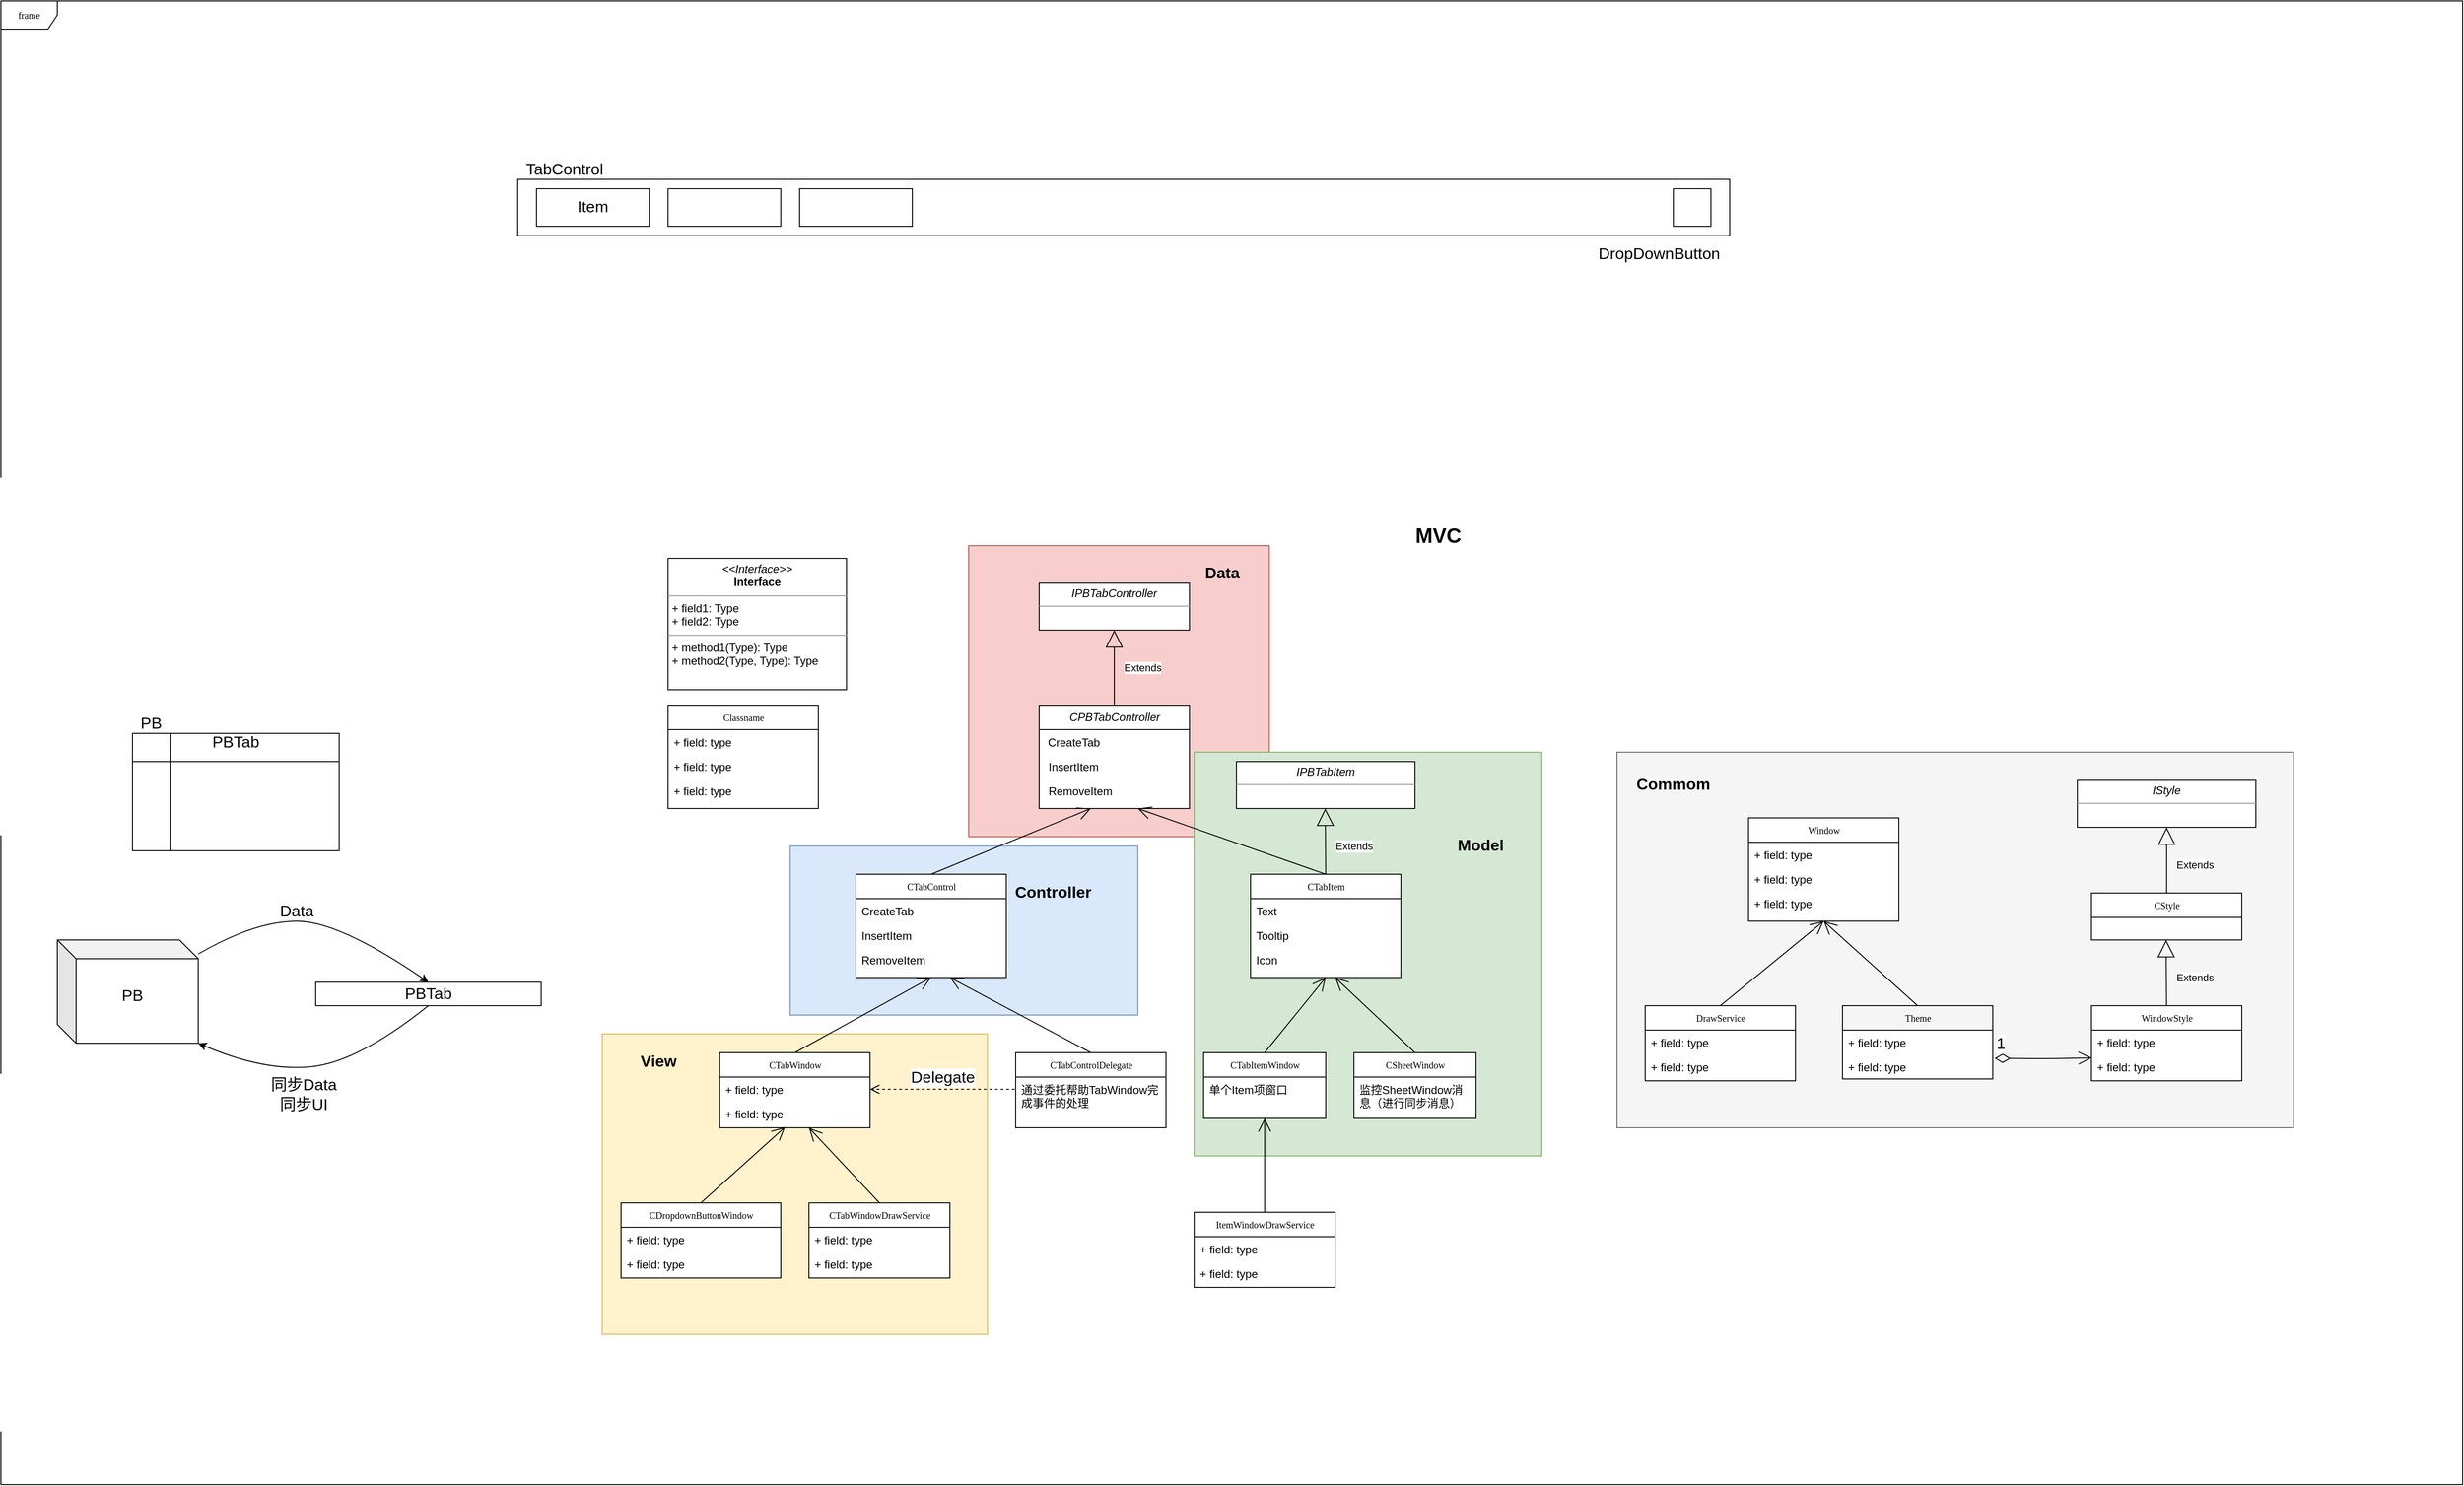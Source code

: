 <mxfile version="14.9.6" type="device"><diagram name="Page-1" id="c4acf3e9-155e-7222-9cf6-157b1a14988f"><mxGraphModel dx="3268" dy="2506" grid="1" gridSize="10" guides="1" tooltips="1" connect="1" arrows="1" fold="1" page="1" pageScale="1" pageWidth="850" pageHeight="1100" background="none" math="0" shadow="0"><root><mxCell id="0"/><mxCell id="1" parent="0"/><mxCell id="jPdOaaHarYqEUGmKGvWC-78" value="" style="rounded=0;whiteSpace=wrap;html=1;fontSize=17;fillColor=#f5f5f5;strokeColor=#666666;fontColor=#333333;" vertex="1" parent="1"><mxGeometry x="960" y="280" width="720" height="400" as="geometry"/></mxCell><mxCell id="17acba5748e5396b-1" value="frame" style="shape=umlFrame;whiteSpace=wrap;html=1;rounded=0;shadow=0;comic=0;labelBackgroundColor=none;strokeWidth=1;fontFamily=Verdana;fontSize=10;align=center;swimlaneFillColor=none;" parent="1" vertex="1"><mxGeometry x="-760" y="-520" width="2620" height="1580" as="geometry"/></mxCell><mxCell id="jPdOaaHarYqEUGmKGvWC-47" value="" style="rounded=0;whiteSpace=wrap;html=1;fontSize=17;fillColor=#f8cecc;strokeColor=#b85450;" vertex="1" parent="1"><mxGeometry x="270" y="60" width="320" height="310" as="geometry"/></mxCell><mxCell id="jPdOaaHarYqEUGmKGvWC-45" value="" style="rounded=0;whiteSpace=wrap;html=1;fontSize=17;fillColor=#fff2cc;strokeColor=#d6b656;" vertex="1" parent="1"><mxGeometry x="-120" y="580" width="410" height="320" as="geometry"/></mxCell><mxCell id="jPdOaaHarYqEUGmKGvWC-42" value="" style="rounded=0;whiteSpace=wrap;html=1;fillColor=#dae8fc;strokeColor=#6c8ebf;" vertex="1" parent="1"><mxGeometry x="80" y="380" width="370" height="180" as="geometry"/></mxCell><mxCell id="jPdOaaHarYqEUGmKGvWC-41" value="" style="rounded=0;whiteSpace=wrap;html=1;fillColor=#d5e8d4;strokeColor=#82b366;" vertex="1" parent="1"><mxGeometry x="510" y="280" width="370" height="430" as="geometry"/></mxCell><mxCell id="17acba5748e5396b-20" value="&lt;i style=&quot;font-family: &amp;#34;helvetica&amp;#34; ; font-size: 12px&quot;&gt;CPBTabController&lt;/i&gt;" style="swimlane;html=1;fontStyle=0;childLayout=stackLayout;horizontal=1;startSize=26;horizontalStack=0;resizeParent=1;resizeLast=0;collapsible=1;marginBottom=0;swimlaneFillColor=#ffffff;rounded=0;shadow=0;comic=0;labelBackgroundColor=none;strokeWidth=1;fontFamily=Verdana;fontSize=10;align=center;" parent="1" vertex="1"><mxGeometry x="345" y="230" width="160" height="110" as="geometry"/></mxCell><mxCell id="17acba5748e5396b-21" value="&amp;nbsp;CreateTab" style="text;html=1;strokeColor=none;fillColor=none;align=left;verticalAlign=top;spacingLeft=4;spacingRight=4;whiteSpace=wrap;overflow=hidden;rotatable=0;points=[[0,0.5],[1,0.5]];portConstraint=eastwest;" parent="17acba5748e5396b-20" vertex="1"><mxGeometry y="26" width="160" height="26" as="geometry"/></mxCell><mxCell id="17acba5748e5396b-24" value="&lt;p style=&quot;margin: 0px 0px 0px 4px&quot;&gt;&lt;span&gt;InsertItem&lt;/span&gt;&lt;br&gt;&lt;/p&gt;&lt;div&gt;&lt;span&gt;&lt;br&gt;&lt;/span&gt;&lt;/div&gt;" style="text;html=1;strokeColor=none;fillColor=none;align=left;verticalAlign=top;spacingLeft=4;spacingRight=4;whiteSpace=wrap;overflow=hidden;rotatable=0;points=[[0,0.5],[1,0.5]];portConstraint=eastwest;" parent="17acba5748e5396b-20" vertex="1"><mxGeometry y="52" width="160" height="26" as="geometry"/></mxCell><mxCell id="17acba5748e5396b-26" value="&lt;p style=&quot;margin: 0px 0px 0px 4px&quot;&gt;&lt;span&gt;RemoveItem&lt;/span&gt;&lt;br&gt;&lt;/p&gt;" style="text;html=1;strokeColor=none;fillColor=none;align=left;verticalAlign=top;spacingLeft=4;spacingRight=4;whiteSpace=wrap;overflow=hidden;rotatable=0;points=[[0,0.5],[1,0.5]];portConstraint=eastwest;" parent="17acba5748e5396b-20" vertex="1"><mxGeometry y="78" width="160" height="26" as="geometry"/></mxCell><mxCell id="17acba5748e5396b-30" value="CTabControl" style="swimlane;html=1;fontStyle=0;childLayout=stackLayout;horizontal=1;startSize=26;horizontalStack=0;resizeParent=1;resizeLast=0;collapsible=1;marginBottom=0;swimlaneFillColor=#ffffff;rounded=0;shadow=0;comic=0;labelBackgroundColor=none;strokeWidth=1;fontFamily=Verdana;fontSize=10;align=center;" parent="1" vertex="1"><mxGeometry x="150" y="410" width="160" height="110" as="geometry"/></mxCell><mxCell id="17acba5748e5396b-31" value="CreateTab" style="text;html=1;strokeColor=none;fillColor=none;align=left;verticalAlign=top;spacingLeft=4;spacingRight=4;whiteSpace=wrap;overflow=hidden;rotatable=0;points=[[0,0.5],[1,0.5]];portConstraint=eastwest;" parent="17acba5748e5396b-30" vertex="1"><mxGeometry y="26" width="160" height="26" as="geometry"/></mxCell><mxCell id="17acba5748e5396b-32" value="InsertItem" style="text;html=1;strokeColor=none;fillColor=none;align=left;verticalAlign=top;spacingLeft=4;spacingRight=4;whiteSpace=wrap;overflow=hidden;rotatable=0;points=[[0,0.5],[1,0.5]];portConstraint=eastwest;" parent="17acba5748e5396b-30" vertex="1"><mxGeometry y="52" width="160" height="26" as="geometry"/></mxCell><mxCell id="17acba5748e5396b-33" value="RemoveItem" style="text;html=1;strokeColor=none;fillColor=none;align=left;verticalAlign=top;spacingLeft=4;spacingRight=4;whiteSpace=wrap;overflow=hidden;rotatable=0;points=[[0,0.5],[1,0.5]];portConstraint=eastwest;" parent="17acba5748e5396b-30" vertex="1"><mxGeometry y="78" width="160" height="26" as="geometry"/></mxCell><mxCell id="17acba5748e5396b-44" value="CTabWindow" style="swimlane;html=1;fontStyle=0;childLayout=stackLayout;horizontal=1;startSize=26;horizontalStack=0;resizeParent=1;resizeLast=0;collapsible=1;marginBottom=0;swimlaneFillColor=#ffffff;rounded=0;shadow=0;comic=0;labelBackgroundColor=none;strokeWidth=1;fontFamily=Verdana;fontSize=10;align=center;" parent="1" vertex="1"><mxGeometry x="5" y="600" width="160" height="80" as="geometry"/></mxCell><mxCell id="17acba5748e5396b-45" value="+ field: type" style="text;html=1;strokeColor=none;fillColor=none;align=left;verticalAlign=top;spacingLeft=4;spacingRight=4;whiteSpace=wrap;overflow=hidden;rotatable=0;points=[[0,0.5],[1,0.5]];portConstraint=eastwest;" parent="17acba5748e5396b-44" vertex="1"><mxGeometry y="26" width="160" height="26" as="geometry"/></mxCell><mxCell id="17acba5748e5396b-47" value="+ field: type" style="text;html=1;strokeColor=none;fillColor=none;align=left;verticalAlign=top;spacingLeft=4;spacingRight=4;whiteSpace=wrap;overflow=hidden;rotatable=0;points=[[0,0.5],[1,0.5]];portConstraint=eastwest;" parent="17acba5748e5396b-44" vertex="1"><mxGeometry y="52" width="160" height="26" as="geometry"/></mxCell><mxCell id="5d2195bd80daf111-1" value="CTabItemWindow" style="swimlane;html=1;fontStyle=0;childLayout=stackLayout;horizontal=1;startSize=26;horizontalStack=0;resizeParent=1;resizeLast=0;collapsible=1;marginBottom=0;swimlaneFillColor=#ffffff;rounded=0;shadow=0;comic=0;labelBackgroundColor=none;strokeWidth=1;fontFamily=Verdana;fontSize=10;align=center;" parent="1" vertex="1"><mxGeometry x="520" y="600" width="130" height="70" as="geometry"/></mxCell><mxCell id="5d2195bd80daf111-2" value="单个Item项窗口" style="text;html=1;strokeColor=none;fillColor=none;align=left;verticalAlign=top;spacingLeft=4;spacingRight=4;whiteSpace=wrap;overflow=hidden;rotatable=0;points=[[0,0.5],[1,0.5]];portConstraint=eastwest;" parent="5d2195bd80daf111-1" vertex="1"><mxGeometry y="26" width="130" height="26" as="geometry"/></mxCell><mxCell id="5d2195bd80daf111-15" value="&lt;p style=&quot;margin:0px;margin-top:4px;text-align:center;&quot;&gt;&lt;i&gt;&amp;lt;&amp;lt;Interface&amp;gt;&amp;gt;&lt;/i&gt;&lt;br/&gt;&lt;b&gt;Interface&lt;/b&gt;&lt;/p&gt;&lt;hr size=&quot;1&quot;/&gt;&lt;p style=&quot;margin:0px;margin-left:4px;&quot;&gt;+ field1: Type&lt;br/&gt;+ field2: Type&lt;/p&gt;&lt;hr size=&quot;1&quot;/&gt;&lt;p style=&quot;margin:0px;margin-left:4px;&quot;&gt;+ method1(Type): Type&lt;br/&gt;+ method2(Type, Type): Type&lt;/p&gt;" style="verticalAlign=top;align=left;overflow=fill;fontSize=12;fontFamily=Helvetica;html=1;rounded=0;shadow=0;comic=0;labelBackgroundColor=none;strokeWidth=1" parent="1" vertex="1"><mxGeometry x="-50" y="73.5" width="190" height="140" as="geometry"/></mxCell><mxCell id="5d2195bd80daf111-18" value="&lt;p style=&quot;margin: 0px ; margin-top: 4px ; text-align: center&quot;&gt;&lt;i&gt;IPBTabController&lt;/i&gt;&lt;/p&gt;&lt;hr size=&quot;1&quot;&gt;&lt;p style=&quot;margin: 0px ; margin-left: 4px&quot;&gt;&lt;br&gt;&lt;/p&gt;" style="verticalAlign=top;align=left;overflow=fill;fontSize=12;fontFamily=Helvetica;html=1;rounded=0;shadow=0;comic=0;labelBackgroundColor=none;strokeWidth=1" parent="1" vertex="1"><mxGeometry x="345" y="100" width="160" height="50" as="geometry"/></mxCell><mxCell id="5d2195bd80daf111-19" value="&lt;p style=&quot;margin: 0px ; margin-top: 4px ; text-align: center&quot;&gt;&lt;i&gt;IPBTabItem&lt;/i&gt;&lt;/p&gt;&lt;hr size=&quot;1&quot;&gt;&lt;p style=&quot;margin: 0px ; margin-left: 4px&quot;&gt;&lt;br&gt;&lt;/p&gt;" style="verticalAlign=top;align=left;overflow=fill;fontSize=12;fontFamily=Helvetica;html=1;rounded=0;shadow=0;comic=0;labelBackgroundColor=none;strokeWidth=1" parent="1" vertex="1"><mxGeometry x="555" y="290" width="190" height="50" as="geometry"/></mxCell><mxCell id="jPdOaaHarYqEUGmKGvWC-1" value="Extends" style="endArrow=block;endSize=16;endFill=0;html=1;exitX=0.5;exitY=0;exitDx=0;exitDy=0;entryX=0.5;entryY=1;entryDx=0;entryDy=0;" edge="1" parent="1" source="17acba5748e5396b-20" target="5d2195bd80daf111-18"><mxGeometry y="-30" width="160" relative="1" as="geometry"><mxPoint x="320" y="170" as="sourcePoint"/><mxPoint x="230" y="150" as="targetPoint"/><mxPoint as="offset"/></mxGeometry></mxCell><mxCell id="jPdOaaHarYqEUGmKGvWC-2" value="Classname" style="swimlane;html=1;fontStyle=0;childLayout=stackLayout;horizontal=1;startSize=26;fillColor=none;horizontalStack=0;resizeParent=1;resizeLast=0;collapsible=1;marginBottom=0;swimlaneFillColor=#ffffff;rounded=0;shadow=0;comic=0;labelBackgroundColor=none;strokeWidth=1;fontFamily=Verdana;fontSize=10;align=center;" vertex="1" parent="1"><mxGeometry x="-50" y="230" width="160" height="110" as="geometry"/></mxCell><mxCell id="jPdOaaHarYqEUGmKGvWC-3" value="+ field: type" style="text;html=1;strokeColor=none;fillColor=none;align=left;verticalAlign=top;spacingLeft=4;spacingRight=4;whiteSpace=wrap;overflow=hidden;rotatable=0;points=[[0,0.5],[1,0.5]];portConstraint=eastwest;" vertex="1" parent="jPdOaaHarYqEUGmKGvWC-2"><mxGeometry y="26" width="160" height="26" as="geometry"/></mxCell><mxCell id="jPdOaaHarYqEUGmKGvWC-4" value="+ field: type" style="text;html=1;strokeColor=none;fillColor=none;align=left;verticalAlign=top;spacingLeft=4;spacingRight=4;whiteSpace=wrap;overflow=hidden;rotatable=0;points=[[0,0.5],[1,0.5]];portConstraint=eastwest;" vertex="1" parent="jPdOaaHarYqEUGmKGvWC-2"><mxGeometry y="52" width="160" height="26" as="geometry"/></mxCell><mxCell id="jPdOaaHarYqEUGmKGvWC-5" value="+ field: type" style="text;html=1;strokeColor=none;fillColor=none;align=left;verticalAlign=top;spacingLeft=4;spacingRight=4;whiteSpace=wrap;overflow=hidden;rotatable=0;points=[[0,0.5],[1,0.5]];portConstraint=eastwest;" vertex="1" parent="jPdOaaHarYqEUGmKGvWC-2"><mxGeometry y="78" width="160" height="26" as="geometry"/></mxCell><mxCell id="jPdOaaHarYqEUGmKGvWC-7" value="" style="endArrow=open;endFill=1;endSize=12;html=1;exitX=0.5;exitY=0;exitDx=0;exitDy=0;" edge="1" parent="1" source="17acba5748e5396b-30"><mxGeometry width="160" relative="1" as="geometry"><mxPoint x="240" y="360" as="sourcePoint"/><mxPoint x="400" y="340" as="targetPoint"/></mxGeometry></mxCell><mxCell id="jPdOaaHarYqEUGmKGvWC-8" value="CTabItem" style="swimlane;html=1;fontStyle=0;childLayout=stackLayout;horizontal=1;startSize=26;horizontalStack=0;resizeParent=1;resizeLast=0;collapsible=1;marginBottom=0;swimlaneFillColor=#ffffff;rounded=0;shadow=0;comic=0;labelBackgroundColor=none;strokeWidth=1;fontFamily=Verdana;fontSize=10;align=center;" vertex="1" parent="1"><mxGeometry x="570" y="410" width="160" height="110" as="geometry"/></mxCell><mxCell id="jPdOaaHarYqEUGmKGvWC-9" value="Text" style="text;html=1;strokeColor=none;fillColor=none;align=left;verticalAlign=top;spacingLeft=4;spacingRight=4;whiteSpace=wrap;overflow=hidden;rotatable=0;points=[[0,0.5],[1,0.5]];portConstraint=eastwest;" vertex="1" parent="jPdOaaHarYqEUGmKGvWC-8"><mxGeometry y="26" width="160" height="26" as="geometry"/></mxCell><mxCell id="jPdOaaHarYqEUGmKGvWC-10" value="Tooltip" style="text;html=1;strokeColor=none;fillColor=none;align=left;verticalAlign=top;spacingLeft=4;spacingRight=4;whiteSpace=wrap;overflow=hidden;rotatable=0;points=[[0,0.5],[1,0.5]];portConstraint=eastwest;" vertex="1" parent="jPdOaaHarYqEUGmKGvWC-8"><mxGeometry y="52" width="160" height="26" as="geometry"/></mxCell><mxCell id="jPdOaaHarYqEUGmKGvWC-11" value="Icon" style="text;html=1;strokeColor=none;fillColor=none;align=left;verticalAlign=top;spacingLeft=4;spacingRight=4;whiteSpace=wrap;overflow=hidden;rotatable=0;points=[[0,0.5],[1,0.5]];portConstraint=eastwest;" vertex="1" parent="jPdOaaHarYqEUGmKGvWC-8"><mxGeometry y="78" width="160" height="26" as="geometry"/></mxCell><mxCell id="jPdOaaHarYqEUGmKGvWC-13" value="" style="endArrow=open;endFill=1;endSize=12;html=1;exitX=0.5;exitY=0;exitDx=0;exitDy=0;" edge="1" parent="1" source="jPdOaaHarYqEUGmKGvWC-8"><mxGeometry width="160" relative="1" as="geometry"><mxPoint x="400" y="360" as="sourcePoint"/><mxPoint x="450" y="340" as="targetPoint"/></mxGeometry></mxCell><mxCell id="jPdOaaHarYqEUGmKGvWC-14" value="Extends" style="endArrow=block;endSize=16;endFill=0;html=1;" edge="1" parent="1"><mxGeometry x="-0.149" y="-30" width="160" relative="1" as="geometry"><mxPoint x="650" y="410" as="sourcePoint"/><mxPoint x="649.5" y="340" as="targetPoint"/><mxPoint as="offset"/></mxGeometry></mxCell><mxCell id="jPdOaaHarYqEUGmKGvWC-15" value="CTabControlDelegate" style="swimlane;html=1;fontStyle=0;childLayout=stackLayout;horizontal=1;startSize=26;fillColor=none;horizontalStack=0;resizeParent=1;resizeLast=0;collapsible=1;marginBottom=0;swimlaneFillColor=#ffffff;rounded=0;shadow=0;comic=0;labelBackgroundColor=none;strokeWidth=1;fontFamily=Verdana;fontSize=10;align=center;" vertex="1" parent="1"><mxGeometry x="320" y="600" width="160" height="80" as="geometry"/></mxCell><mxCell id="jPdOaaHarYqEUGmKGvWC-17" value="通过委托帮助TabWindow完成事件的处理" style="text;html=1;strokeColor=none;fillColor=none;align=left;verticalAlign=top;spacingLeft=4;spacingRight=4;whiteSpace=wrap;overflow=hidden;rotatable=0;points=[[0,0.5],[1,0.5]];portConstraint=eastwest;" vertex="1" parent="jPdOaaHarYqEUGmKGvWC-15"><mxGeometry y="26" width="160" height="54" as="geometry"/></mxCell><mxCell id="jPdOaaHarYqEUGmKGvWC-18" value="" style="endArrow=open;endFill=1;endSize=12;html=1;exitX=0.5;exitY=0;exitDx=0;exitDy=0;entryX=0.5;entryY=1;entryDx=0;entryDy=0;" edge="1" parent="1" source="17acba5748e5396b-44" target="17acba5748e5396b-30"><mxGeometry width="160" relative="1" as="geometry"><mxPoint x="130" y="600" as="sourcePoint"/><mxPoint x="300" y="530" as="targetPoint"/></mxGeometry></mxCell><mxCell id="jPdOaaHarYqEUGmKGvWC-20" value="CDropdownButtonWindow" style="swimlane;html=1;fontStyle=0;childLayout=stackLayout;horizontal=1;startSize=26;horizontalStack=0;resizeParent=1;resizeLast=0;collapsible=1;marginBottom=0;swimlaneFillColor=#ffffff;rounded=0;shadow=0;comic=0;labelBackgroundColor=none;strokeWidth=1;fontFamily=Verdana;fontSize=10;align=center;" vertex="1" parent="1"><mxGeometry x="-100" y="760" width="170" height="80" as="geometry"/></mxCell><mxCell id="jPdOaaHarYqEUGmKGvWC-21" value="+ field: type" style="text;html=1;strokeColor=none;fillColor=none;align=left;verticalAlign=top;spacingLeft=4;spacingRight=4;whiteSpace=wrap;overflow=hidden;rotatable=0;points=[[0,0.5],[1,0.5]];portConstraint=eastwest;" vertex="1" parent="jPdOaaHarYqEUGmKGvWC-20"><mxGeometry y="26" width="170" height="26" as="geometry"/></mxCell><mxCell id="jPdOaaHarYqEUGmKGvWC-22" value="+ field: type" style="text;html=1;strokeColor=none;fillColor=none;align=left;verticalAlign=top;spacingLeft=4;spacingRight=4;whiteSpace=wrap;overflow=hidden;rotatable=0;points=[[0,0.5],[1,0.5]];portConstraint=eastwest;" vertex="1" parent="jPdOaaHarYqEUGmKGvWC-20"><mxGeometry y="52" width="170" height="26" as="geometry"/></mxCell><mxCell id="jPdOaaHarYqEUGmKGvWC-24" value="CSheetWindow" style="swimlane;html=1;fontStyle=0;childLayout=stackLayout;horizontal=1;startSize=26;horizontalStack=0;resizeParent=1;resizeLast=0;collapsible=1;marginBottom=0;swimlaneFillColor=#ffffff;rounded=0;shadow=0;comic=0;labelBackgroundColor=none;strokeWidth=1;fontFamily=Verdana;fontSize=10;align=center;" vertex="1" parent="1"><mxGeometry x="680" y="600" width="130" height="70" as="geometry"/></mxCell><mxCell id="jPdOaaHarYqEUGmKGvWC-25" value="监控SheetWindow消息（进行同步消息）" style="text;html=1;strokeColor=none;fillColor=none;align=left;verticalAlign=top;spacingLeft=4;spacingRight=4;whiteSpace=wrap;overflow=hidden;rotatable=0;points=[[0,0.5],[1,0.5]];portConstraint=eastwest;" vertex="1" parent="jPdOaaHarYqEUGmKGvWC-24"><mxGeometry y="26" width="130" height="34" as="geometry"/></mxCell><mxCell id="jPdOaaHarYqEUGmKGvWC-28" value="" style="endArrow=open;endFill=1;endSize=12;html=1;exitX=0.5;exitY=0;exitDx=0;exitDy=0;entryX=0.5;entryY=1;entryDx=0;entryDy=0;" edge="1" parent="1" source="5d2195bd80daf111-1" target="jPdOaaHarYqEUGmKGvWC-8"><mxGeometry width="160" relative="1" as="geometry"><mxPoint x="560" y="560" as="sourcePoint"/><mxPoint x="660" y="480" as="targetPoint"/></mxGeometry></mxCell><mxCell id="jPdOaaHarYqEUGmKGvWC-29" value="" style="endArrow=open;endFill=1;endSize=12;html=1;exitX=0.5;exitY=0;exitDx=0;exitDy=0;" edge="1" parent="1" source="jPdOaaHarYqEUGmKGvWC-24"><mxGeometry width="160" relative="1" as="geometry"><mxPoint x="745" y="600" as="sourcePoint"/><mxPoint x="660" y="520" as="targetPoint"/></mxGeometry></mxCell><mxCell id="jPdOaaHarYqEUGmKGvWC-31" value="" style="endArrow=open;endFill=1;endSize=12;html=1;exitX=0.5;exitY=0;exitDx=0;exitDy=0;entryX=0.435;entryY=1.049;entryDx=0;entryDy=0;entryPerimeter=0;" edge="1" parent="1" source="jPdOaaHarYqEUGmKGvWC-20" target="17acba5748e5396b-47"><mxGeometry width="160" relative="1" as="geometry"><mxPoint x="10" y="760" as="sourcePoint"/><mxPoint x="110" y="680" as="targetPoint"/></mxGeometry></mxCell><mxCell id="jPdOaaHarYqEUGmKGvWC-32" value="CTabWindowDrawService" style="swimlane;html=1;fontStyle=0;childLayout=stackLayout;horizontal=1;startSize=26;horizontalStack=0;resizeParent=1;resizeLast=0;collapsible=1;marginBottom=0;swimlaneFillColor=#ffffff;rounded=0;shadow=0;comic=0;labelBackgroundColor=none;strokeWidth=1;fontFamily=Verdana;fontSize=10;align=center;" vertex="1" parent="1"><mxGeometry x="100" y="760" width="150" height="80" as="geometry"/></mxCell><mxCell id="jPdOaaHarYqEUGmKGvWC-33" value="+ field: type" style="text;html=1;strokeColor=none;fillColor=none;align=left;verticalAlign=top;spacingLeft=4;spacingRight=4;whiteSpace=wrap;overflow=hidden;rotatable=0;points=[[0,0.5],[1,0.5]];portConstraint=eastwest;" vertex="1" parent="jPdOaaHarYqEUGmKGvWC-32"><mxGeometry y="26" width="150" height="26" as="geometry"/></mxCell><mxCell id="jPdOaaHarYqEUGmKGvWC-34" value="+ field: type" style="text;html=1;strokeColor=none;fillColor=none;align=left;verticalAlign=top;spacingLeft=4;spacingRight=4;whiteSpace=wrap;overflow=hidden;rotatable=0;points=[[0,0.5],[1,0.5]];portConstraint=eastwest;" vertex="1" parent="jPdOaaHarYqEUGmKGvWC-32"><mxGeometry y="52" width="150" height="26" as="geometry"/></mxCell><mxCell id="jPdOaaHarYqEUGmKGvWC-35" value="" style="endArrow=open;endFill=1;endSize=12;html=1;exitX=0.5;exitY=0;exitDx=0;exitDy=0;" edge="1" parent="1" source="jPdOaaHarYqEUGmKGvWC-32"><mxGeometry width="160" relative="1" as="geometry"><mxPoint x="225" y="760" as="sourcePoint"/><mxPoint x="100" y="680" as="targetPoint"/></mxGeometry></mxCell><mxCell id="jPdOaaHarYqEUGmKGvWC-36" value="ItemWindowDrawService" style="swimlane;html=1;fontStyle=0;childLayout=stackLayout;horizontal=1;startSize=26;fillColor=none;horizontalStack=0;resizeParent=1;resizeLast=0;collapsible=1;marginBottom=0;swimlaneFillColor=#ffffff;rounded=0;shadow=0;comic=0;labelBackgroundColor=none;strokeWidth=1;fontFamily=Verdana;fontSize=10;align=center;" vertex="1" parent="1"><mxGeometry x="510" y="770" width="150" height="80" as="geometry"/></mxCell><mxCell id="jPdOaaHarYqEUGmKGvWC-37" value="+ field: type" style="text;html=1;strokeColor=none;fillColor=none;align=left;verticalAlign=top;spacingLeft=4;spacingRight=4;whiteSpace=wrap;overflow=hidden;rotatable=0;points=[[0,0.5],[1,0.5]];portConstraint=eastwest;" vertex="1" parent="jPdOaaHarYqEUGmKGvWC-36"><mxGeometry y="26" width="150" height="26" as="geometry"/></mxCell><mxCell id="jPdOaaHarYqEUGmKGvWC-38" value="+ field: type" style="text;html=1;strokeColor=none;fillColor=none;align=left;verticalAlign=top;spacingLeft=4;spacingRight=4;whiteSpace=wrap;overflow=hidden;rotatable=0;points=[[0,0.5],[1,0.5]];portConstraint=eastwest;" vertex="1" parent="jPdOaaHarYqEUGmKGvWC-36"><mxGeometry y="52" width="150" height="26" as="geometry"/></mxCell><mxCell id="jPdOaaHarYqEUGmKGvWC-39" value="" style="endArrow=open;endFill=1;endSize=12;html=1;exitX=0.5;exitY=0;exitDx=0;exitDy=0;" edge="1" parent="1" source="jPdOaaHarYqEUGmKGvWC-36"><mxGeometry width="160" relative="1" as="geometry"><mxPoint x="617.5" y="760" as="sourcePoint"/><mxPoint x="585" y="670" as="targetPoint"/></mxGeometry></mxCell><mxCell id="jPdOaaHarYqEUGmKGvWC-43" value="Controller" style="text;html=1;strokeColor=none;fillColor=none;align=center;verticalAlign=middle;whiteSpace=wrap;rounded=0;fontStyle=1;fontSize=17;" vertex="1" parent="1"><mxGeometry x="340" y="420" width="40" height="20" as="geometry"/></mxCell><mxCell id="jPdOaaHarYqEUGmKGvWC-44" value="Model" style="text;html=1;strokeColor=none;fillColor=none;align=center;verticalAlign=middle;whiteSpace=wrap;rounded=0;fontStyle=1;fontSize=17;" vertex="1" parent="1"><mxGeometry x="770" y="370" width="90" height="20" as="geometry"/></mxCell><mxCell id="jPdOaaHarYqEUGmKGvWC-46" value="&lt;b&gt;View&lt;/b&gt;" style="text;html=1;strokeColor=none;fillColor=none;align=center;verticalAlign=middle;whiteSpace=wrap;rounded=0;fontSize=17;" vertex="1" parent="1"><mxGeometry x="-80" y="600" width="40" height="20" as="geometry"/></mxCell><mxCell id="jPdOaaHarYqEUGmKGvWC-48" value="&lt;b&gt;Data&lt;/b&gt;" style="text;html=1;strokeColor=none;fillColor=none;align=center;verticalAlign=middle;whiteSpace=wrap;rounded=0;fontSize=17;" vertex="1" parent="1"><mxGeometry x="520" y="80" width="40" height="20" as="geometry"/></mxCell><mxCell id="jPdOaaHarYqEUGmKGvWC-49" value="&lt;b&gt;&lt;font style=&quot;font-size: 22px&quot;&gt;MVC&lt;/font&gt;&lt;/b&gt;" style="text;html=1;strokeColor=none;fillColor=none;align=center;verticalAlign=middle;whiteSpace=wrap;rounded=0;fontSize=17;" vertex="1" parent="1"><mxGeometry x="740" y="40" width="60" height="20" as="geometry"/></mxCell><mxCell id="jPdOaaHarYqEUGmKGvWC-50" value="Theme" style="swimlane;html=1;fontStyle=0;childLayout=stackLayout;horizontal=1;startSize=26;fillColor=none;horizontalStack=0;resizeParent=1;resizeLast=0;collapsible=1;marginBottom=0;swimlaneFillColor=#ffffff;rounded=0;shadow=0;comic=0;labelBackgroundColor=none;strokeWidth=1;fontFamily=Verdana;fontSize=10;align=center;" vertex="1" parent="1"><mxGeometry x="1200" y="550" width="160" height="78" as="geometry"/></mxCell><mxCell id="jPdOaaHarYqEUGmKGvWC-51" value="+ field: type" style="text;html=1;strokeColor=none;fillColor=none;align=left;verticalAlign=top;spacingLeft=4;spacingRight=4;whiteSpace=wrap;overflow=hidden;rotatable=0;points=[[0,0.5],[1,0.5]];portConstraint=eastwest;" vertex="1" parent="jPdOaaHarYqEUGmKGvWC-50"><mxGeometry y="26" width="160" height="26" as="geometry"/></mxCell><mxCell id="jPdOaaHarYqEUGmKGvWC-52" value="+ field: type" style="text;html=1;strokeColor=none;fillColor=none;align=left;verticalAlign=top;spacingLeft=4;spacingRight=4;whiteSpace=wrap;overflow=hidden;rotatable=0;points=[[0,0.5],[1,0.5]];portConstraint=eastwest;" vertex="1" parent="jPdOaaHarYqEUGmKGvWC-50"><mxGeometry y="52" width="160" height="26" as="geometry"/></mxCell><mxCell id="jPdOaaHarYqEUGmKGvWC-54" value="CStyle" style="swimlane;html=1;fontStyle=0;childLayout=stackLayout;horizontal=1;startSize=26;horizontalStack=0;resizeParent=1;resizeLast=0;collapsible=1;marginBottom=0;swimlaneFillColor=#ffffff;rounded=0;shadow=0;comic=0;labelBackgroundColor=none;strokeWidth=1;fontFamily=Verdana;fontSize=10;align=center;" vertex="1" parent="1"><mxGeometry x="1465" y="430" width="160" height="50" as="geometry"/></mxCell><mxCell id="jPdOaaHarYqEUGmKGvWC-58" value="Window" style="swimlane;html=1;fontStyle=0;childLayout=stackLayout;horizontal=1;startSize=26;horizontalStack=0;resizeParent=1;resizeLast=0;collapsible=1;marginBottom=0;swimlaneFillColor=#ffffff;rounded=0;shadow=0;comic=0;labelBackgroundColor=none;strokeWidth=1;fontFamily=Verdana;fontSize=10;align=center;" vertex="1" parent="1"><mxGeometry x="1100" y="350" width="160" height="110" as="geometry"/></mxCell><mxCell id="jPdOaaHarYqEUGmKGvWC-59" value="+ field: type" style="text;html=1;strokeColor=none;fillColor=none;align=left;verticalAlign=top;spacingLeft=4;spacingRight=4;whiteSpace=wrap;overflow=hidden;rotatable=0;points=[[0,0.5],[1,0.5]];portConstraint=eastwest;" vertex="1" parent="jPdOaaHarYqEUGmKGvWC-58"><mxGeometry y="26" width="160" height="26" as="geometry"/></mxCell><mxCell id="jPdOaaHarYqEUGmKGvWC-60" value="+ field: type" style="text;html=1;strokeColor=none;fillColor=none;align=left;verticalAlign=top;spacingLeft=4;spacingRight=4;whiteSpace=wrap;overflow=hidden;rotatable=0;points=[[0,0.5],[1,0.5]];portConstraint=eastwest;" vertex="1" parent="jPdOaaHarYqEUGmKGvWC-58"><mxGeometry y="52" width="160" height="26" as="geometry"/></mxCell><mxCell id="jPdOaaHarYqEUGmKGvWC-61" value="+ field: type" style="text;html=1;strokeColor=none;fillColor=none;align=left;verticalAlign=top;spacingLeft=4;spacingRight=4;whiteSpace=wrap;overflow=hidden;rotatable=0;points=[[0,0.5],[1,0.5]];portConstraint=eastwest;" vertex="1" parent="jPdOaaHarYqEUGmKGvWC-58"><mxGeometry y="78" width="160" height="26" as="geometry"/></mxCell><mxCell id="jPdOaaHarYqEUGmKGvWC-62" value="&lt;p style=&quot;margin: 0px ; margin-top: 4px ; text-align: center&quot;&gt;&lt;i&gt;IStyle&lt;/i&gt;&lt;/p&gt;&lt;hr size=&quot;1&quot;&gt;&lt;p style=&quot;margin: 0px ; margin-left: 4px&quot;&gt;&lt;br&gt;&lt;/p&gt;&lt;p style=&quot;margin: 0px ; margin-left: 4px&quot;&gt;&lt;br&gt;&lt;/p&gt;" style="verticalAlign=top;align=left;overflow=fill;fontSize=12;fontFamily=Helvetica;html=1;rounded=0;shadow=0;comic=0;labelBackgroundColor=none;strokeWidth=1" vertex="1" parent="1"><mxGeometry x="1450" y="310" width="190" height="50" as="geometry"/></mxCell><mxCell id="jPdOaaHarYqEUGmKGvWC-63" value="DrawService" style="swimlane;html=1;fontStyle=0;childLayout=stackLayout;horizontal=1;startSize=26;horizontalStack=0;resizeParent=1;resizeLast=0;collapsible=1;marginBottom=0;swimlaneFillColor=#ffffff;rounded=0;shadow=0;comic=0;labelBackgroundColor=none;strokeWidth=1;fontFamily=Verdana;fontSize=10;align=center;" vertex="1" parent="1"><mxGeometry x="990" y="550" width="160" height="80" as="geometry"/></mxCell><mxCell id="jPdOaaHarYqEUGmKGvWC-64" value="+ field: type" style="text;html=1;strokeColor=none;fillColor=none;align=left;verticalAlign=top;spacingLeft=4;spacingRight=4;whiteSpace=wrap;overflow=hidden;rotatable=0;points=[[0,0.5],[1,0.5]];portConstraint=eastwest;" vertex="1" parent="jPdOaaHarYqEUGmKGvWC-63"><mxGeometry y="26" width="160" height="26" as="geometry"/></mxCell><mxCell id="jPdOaaHarYqEUGmKGvWC-65" value="+ field: type" style="text;html=1;strokeColor=none;fillColor=none;align=left;verticalAlign=top;spacingLeft=4;spacingRight=4;whiteSpace=wrap;overflow=hidden;rotatable=0;points=[[0,0.5],[1,0.5]];portConstraint=eastwest;" vertex="1" parent="jPdOaaHarYqEUGmKGvWC-63"><mxGeometry y="52" width="160" height="26" as="geometry"/></mxCell><mxCell id="jPdOaaHarYqEUGmKGvWC-67" value="Extends" style="endArrow=block;endSize=16;endFill=0;html=1;exitX=0.5;exitY=0;exitDx=0;exitDy=0;entryX=0.5;entryY=1;entryDx=0;entryDy=0;" edge="1" parent="1" source="jPdOaaHarYqEUGmKGvWC-54" target="jPdOaaHarYqEUGmKGvWC-62"><mxGeometry x="-0.149" y="-30" width="160" relative="1" as="geometry"><mxPoint x="1439.91" y="410" as="sourcePoint"/><mxPoint x="1439" y="360" as="targetPoint"/><mxPoint as="offset"/><Array as="points"><mxPoint x="1545" y="400"/></Array></mxGeometry></mxCell><mxCell id="jPdOaaHarYqEUGmKGvWC-68" value="WindowStyle" style="swimlane;html=1;fontStyle=0;childLayout=stackLayout;horizontal=1;startSize=26;horizontalStack=0;resizeParent=1;resizeLast=0;collapsible=1;marginBottom=0;swimlaneFillColor=#ffffff;rounded=0;shadow=0;comic=0;labelBackgroundColor=none;strokeWidth=1;fontFamily=Verdana;fontSize=10;align=center;" vertex="1" parent="1"><mxGeometry x="1465" y="550" width="160" height="80" as="geometry"/></mxCell><mxCell id="jPdOaaHarYqEUGmKGvWC-69" value="+ field: type" style="text;html=1;strokeColor=none;fillColor=none;align=left;verticalAlign=top;spacingLeft=4;spacingRight=4;whiteSpace=wrap;overflow=hidden;rotatable=0;points=[[0,0.5],[1,0.5]];portConstraint=eastwest;" vertex="1" parent="jPdOaaHarYqEUGmKGvWC-68"><mxGeometry y="26" width="160" height="26" as="geometry"/></mxCell><mxCell id="jPdOaaHarYqEUGmKGvWC-70" value="+ field: type" style="text;html=1;strokeColor=none;fillColor=none;align=left;verticalAlign=top;spacingLeft=4;spacingRight=4;whiteSpace=wrap;overflow=hidden;rotatable=0;points=[[0,0.5],[1,0.5]];portConstraint=eastwest;" vertex="1" parent="jPdOaaHarYqEUGmKGvWC-68"><mxGeometry y="52" width="160" height="28" as="geometry"/></mxCell><mxCell id="jPdOaaHarYqEUGmKGvWC-73" value="" style="endArrow=open;endFill=1;endSize=12;html=1;exitX=0.5;exitY=0;exitDx=0;exitDy=0;entryX=0.5;entryY=1;entryDx=0;entryDy=0;" edge="1" parent="1" source="jPdOaaHarYqEUGmKGvWC-63" target="jPdOaaHarYqEUGmKGvWC-58"><mxGeometry width="160" relative="1" as="geometry"><mxPoint x="1135" y="700" as="sourcePoint"/><mxPoint x="1250" y="640" as="targetPoint"/></mxGeometry></mxCell><mxCell id="jPdOaaHarYqEUGmKGvWC-74" value="1" style="endArrow=open;html=1;endSize=12;startArrow=diamondThin;startSize=14;startFill=0;edgeStyle=orthogonalEdgeStyle;align=left;verticalAlign=bottom;fontSize=17;entryX=0.002;entryY=0.127;entryDx=0;entryDy=0;entryPerimeter=0;" edge="1" parent="1" target="jPdOaaHarYqEUGmKGvWC-70"><mxGeometry x="-1" y="3" relative="1" as="geometry"><mxPoint x="1362" y="606" as="sourcePoint"/><mxPoint x="1360" y="606" as="targetPoint"/></mxGeometry></mxCell><mxCell id="jPdOaaHarYqEUGmKGvWC-75" value="Extends" style="endArrow=block;endSize=16;endFill=0;html=1;" edge="1" parent="1"><mxGeometry x="-0.149" y="-30" width="160" relative="1" as="geometry"><mxPoint x="1544.91" y="550" as="sourcePoint"/><mxPoint x="1544.41" y="480" as="targetPoint"/><mxPoint as="offset"/></mxGeometry></mxCell><mxCell id="jPdOaaHarYqEUGmKGvWC-77" value="" style="endArrow=open;endFill=1;endSize=12;html=1;exitX=0.5;exitY=0;exitDx=0;exitDy=0;" edge="1" parent="1" source="jPdOaaHarYqEUGmKGvWC-50"><mxGeometry width="160" relative="1" as="geometry"><mxPoint x="1255" y="540" as="sourcePoint"/><mxPoint x="1180" y="460" as="targetPoint"/></mxGeometry></mxCell><mxCell id="jPdOaaHarYqEUGmKGvWC-79" value="&lt;b&gt;Commom&lt;/b&gt;" style="text;html=1;strokeColor=none;fillColor=none;align=center;verticalAlign=middle;whiteSpace=wrap;rounded=0;fontSize=17;" vertex="1" parent="1"><mxGeometry x="1000" y="305" width="40" height="20" as="geometry"/></mxCell><mxCell id="jPdOaaHarYqEUGmKGvWC-81" value="" style="shape=internalStorage;whiteSpace=wrap;html=1;backgroundOutline=1;fontSize=17;fillColor=#ffffff;gradientColor=none;dx=40;dy=30;" vertex="1" parent="1"><mxGeometry x="-620" y="260" width="220" height="125" as="geometry"/></mxCell><mxCell id="jPdOaaHarYqEUGmKGvWC-82" value="PBTab" style="text;html=1;strokeColor=none;fillColor=none;align=center;verticalAlign=middle;whiteSpace=wrap;rounded=0;fontSize=17;" vertex="1" parent="1"><mxGeometry x="-530" y="260" width="40" height="20" as="geometry"/></mxCell><mxCell id="jPdOaaHarYqEUGmKGvWC-83" value="PB" style="text;html=1;strokeColor=none;fillColor=none;align=center;verticalAlign=middle;whiteSpace=wrap;rounded=0;fontSize=17;" vertex="1" parent="1"><mxGeometry x="-620" y="240" width="40" height="20" as="geometry"/></mxCell><mxCell id="jPdOaaHarYqEUGmKGvWC-88" value="" style="shape=cube;whiteSpace=wrap;html=1;boundedLbl=1;backgroundOutline=1;darkOpacity=0.05;darkOpacity2=0.1;fontSize=17;fillColor=#ffffff;gradientColor=none;" vertex="1" parent="1"><mxGeometry x="-700" y="480" width="150" height="110" as="geometry"/></mxCell><mxCell id="jPdOaaHarYqEUGmKGvWC-85" value="PB" style="text;html=1;strokeColor=none;fillColor=none;align=center;verticalAlign=middle;whiteSpace=wrap;rounded=0;fontSize=17;" vertex="1" parent="1"><mxGeometry x="-640" y="530" width="40" height="20" as="geometry"/></mxCell><mxCell id="jPdOaaHarYqEUGmKGvWC-90" value="" style="rounded=0;whiteSpace=wrap;html=1;fontSize=17;fillColor=#ffffff;gradientColor=none;" vertex="1" parent="1"><mxGeometry x="-425" y="525" width="240" height="25" as="geometry"/></mxCell><mxCell id="jPdOaaHarYqEUGmKGvWC-91" value="PBTab" style="text;html=1;strokeColor=none;fillColor=none;align=center;verticalAlign=middle;whiteSpace=wrap;rounded=0;fontSize=17;" vertex="1" parent="1"><mxGeometry x="-325" y="527.5" width="40" height="20" as="geometry"/></mxCell><mxCell id="jPdOaaHarYqEUGmKGvWC-92" value="" style="curved=1;endArrow=classic;html=1;fontSize=17;entryX=0.5;entryY=0;entryDx=0;entryDy=0;" edge="1" parent="1" target="jPdOaaHarYqEUGmKGvWC-90"><mxGeometry width="50" height="50" relative="1" as="geometry"><mxPoint x="-550" y="495" as="sourcePoint"/><mxPoint x="-500" y="445" as="targetPoint"/><Array as="points"><mxPoint x="-490" y="460"/><mxPoint x="-400" y="460"/></Array></mxGeometry></mxCell><mxCell id="jPdOaaHarYqEUGmKGvWC-94" value="" style="curved=1;endArrow=classic;html=1;fontSize=17;entryX=1;entryY=1;entryDx=0;entryDy=0;entryPerimeter=0;exitX=0.5;exitY=1;exitDx=0;exitDy=0;" edge="1" parent="1" source="jPdOaaHarYqEUGmKGvWC-90" target="jPdOaaHarYqEUGmKGvWC-88"><mxGeometry width="50" height="50" relative="1" as="geometry"><mxPoint x="-440" y="630" as="sourcePoint"/><mxPoint x="-390" y="580" as="targetPoint"/><Array as="points"><mxPoint x="-380" y="610"/><mxPoint x="-480" y="620"/></Array></mxGeometry></mxCell><mxCell id="jPdOaaHarYqEUGmKGvWC-95" value="Data" style="text;html=1;strokeColor=none;fillColor=none;align=center;verticalAlign=middle;whiteSpace=wrap;rounded=0;fontSize=17;" vertex="1" parent="1"><mxGeometry x="-465" y="440" width="40" height="20" as="geometry"/></mxCell><mxCell id="jPdOaaHarYqEUGmKGvWC-97" value="同步Data&lt;br&gt;同步UI" style="text;html=1;strokeColor=none;fillColor=none;align=center;verticalAlign=middle;whiteSpace=wrap;rounded=0;fontSize=17;" vertex="1" parent="1"><mxGeometry x="-490" y="620" width="105" height="50" as="geometry"/></mxCell><mxCell id="jPdOaaHarYqEUGmKGvWC-98" value="" style="rounded=0;whiteSpace=wrap;html=1;fontSize=17;fillColor=#ffffff;gradientColor=none;" vertex="1" parent="1"><mxGeometry x="-210" y="-330" width="1290" height="60" as="geometry"/></mxCell><mxCell id="jPdOaaHarYqEUGmKGvWC-99" value="Item" style="rounded=0;whiteSpace=wrap;html=1;fontSize=17;fillColor=#ffffff;gradientColor=none;" vertex="1" parent="1"><mxGeometry x="-190" y="-320" width="120" height="40" as="geometry"/></mxCell><mxCell id="jPdOaaHarYqEUGmKGvWC-100" value="" style="rounded=0;whiteSpace=wrap;html=1;fontSize=17;fillColor=#ffffff;gradientColor=none;" vertex="1" parent="1"><mxGeometry x="-50" y="-320" width="120" height="40" as="geometry"/></mxCell><mxCell id="jPdOaaHarYqEUGmKGvWC-101" value="" style="rounded=0;whiteSpace=wrap;html=1;fontSize=17;fillColor=#ffffff;gradientColor=none;" vertex="1" parent="1"><mxGeometry x="90" y="-320" width="120" height="40" as="geometry"/></mxCell><mxCell id="jPdOaaHarYqEUGmKGvWC-102" value="" style="rounded=0;whiteSpace=wrap;html=1;fontSize=17;fillColor=#ffffff;gradientColor=none;" vertex="1" parent="1"><mxGeometry x="1020" y="-320" width="40" height="40" as="geometry"/></mxCell><mxCell id="jPdOaaHarYqEUGmKGvWC-103" value="TabControl" style="text;html=1;strokeColor=none;fillColor=none;align=center;verticalAlign=middle;whiteSpace=wrap;rounded=0;fontSize=17;" vertex="1" parent="1"><mxGeometry x="-210" y="-350" width="100" height="20" as="geometry"/></mxCell><mxCell id="jPdOaaHarYqEUGmKGvWC-104" value="DropDownButton" style="text;html=1;strokeColor=none;fillColor=none;align=center;verticalAlign=middle;whiteSpace=wrap;rounded=0;fontSize=17;" vertex="1" parent="1"><mxGeometry x="930" y="-260" width="150" height="20" as="geometry"/></mxCell><mxCell id="jPdOaaHarYqEUGmKGvWC-107" value="Delegate" style="html=1;verticalAlign=bottom;endArrow=open;dashed=1;endSize=8;fontSize=17;" edge="1" parent="1"><mxGeometry relative="1" as="geometry"><mxPoint x="319" y="639" as="sourcePoint"/><mxPoint x="165" y="639" as="targetPoint"/></mxGeometry></mxCell><mxCell id="jPdOaaHarYqEUGmKGvWC-108" value="" style="endArrow=open;endFill=1;endSize=12;html=1;exitX=0.5;exitY=0;exitDx=0;exitDy=0;" edge="1" parent="1" source="jPdOaaHarYqEUGmKGvWC-15"><mxGeometry width="160" relative="1" as="geometry"><mxPoint x="95" y="610" as="sourcePoint"/><mxPoint x="250" y="520" as="targetPoint"/></mxGeometry></mxCell></root></mxGraphModel></diagram></mxfile>